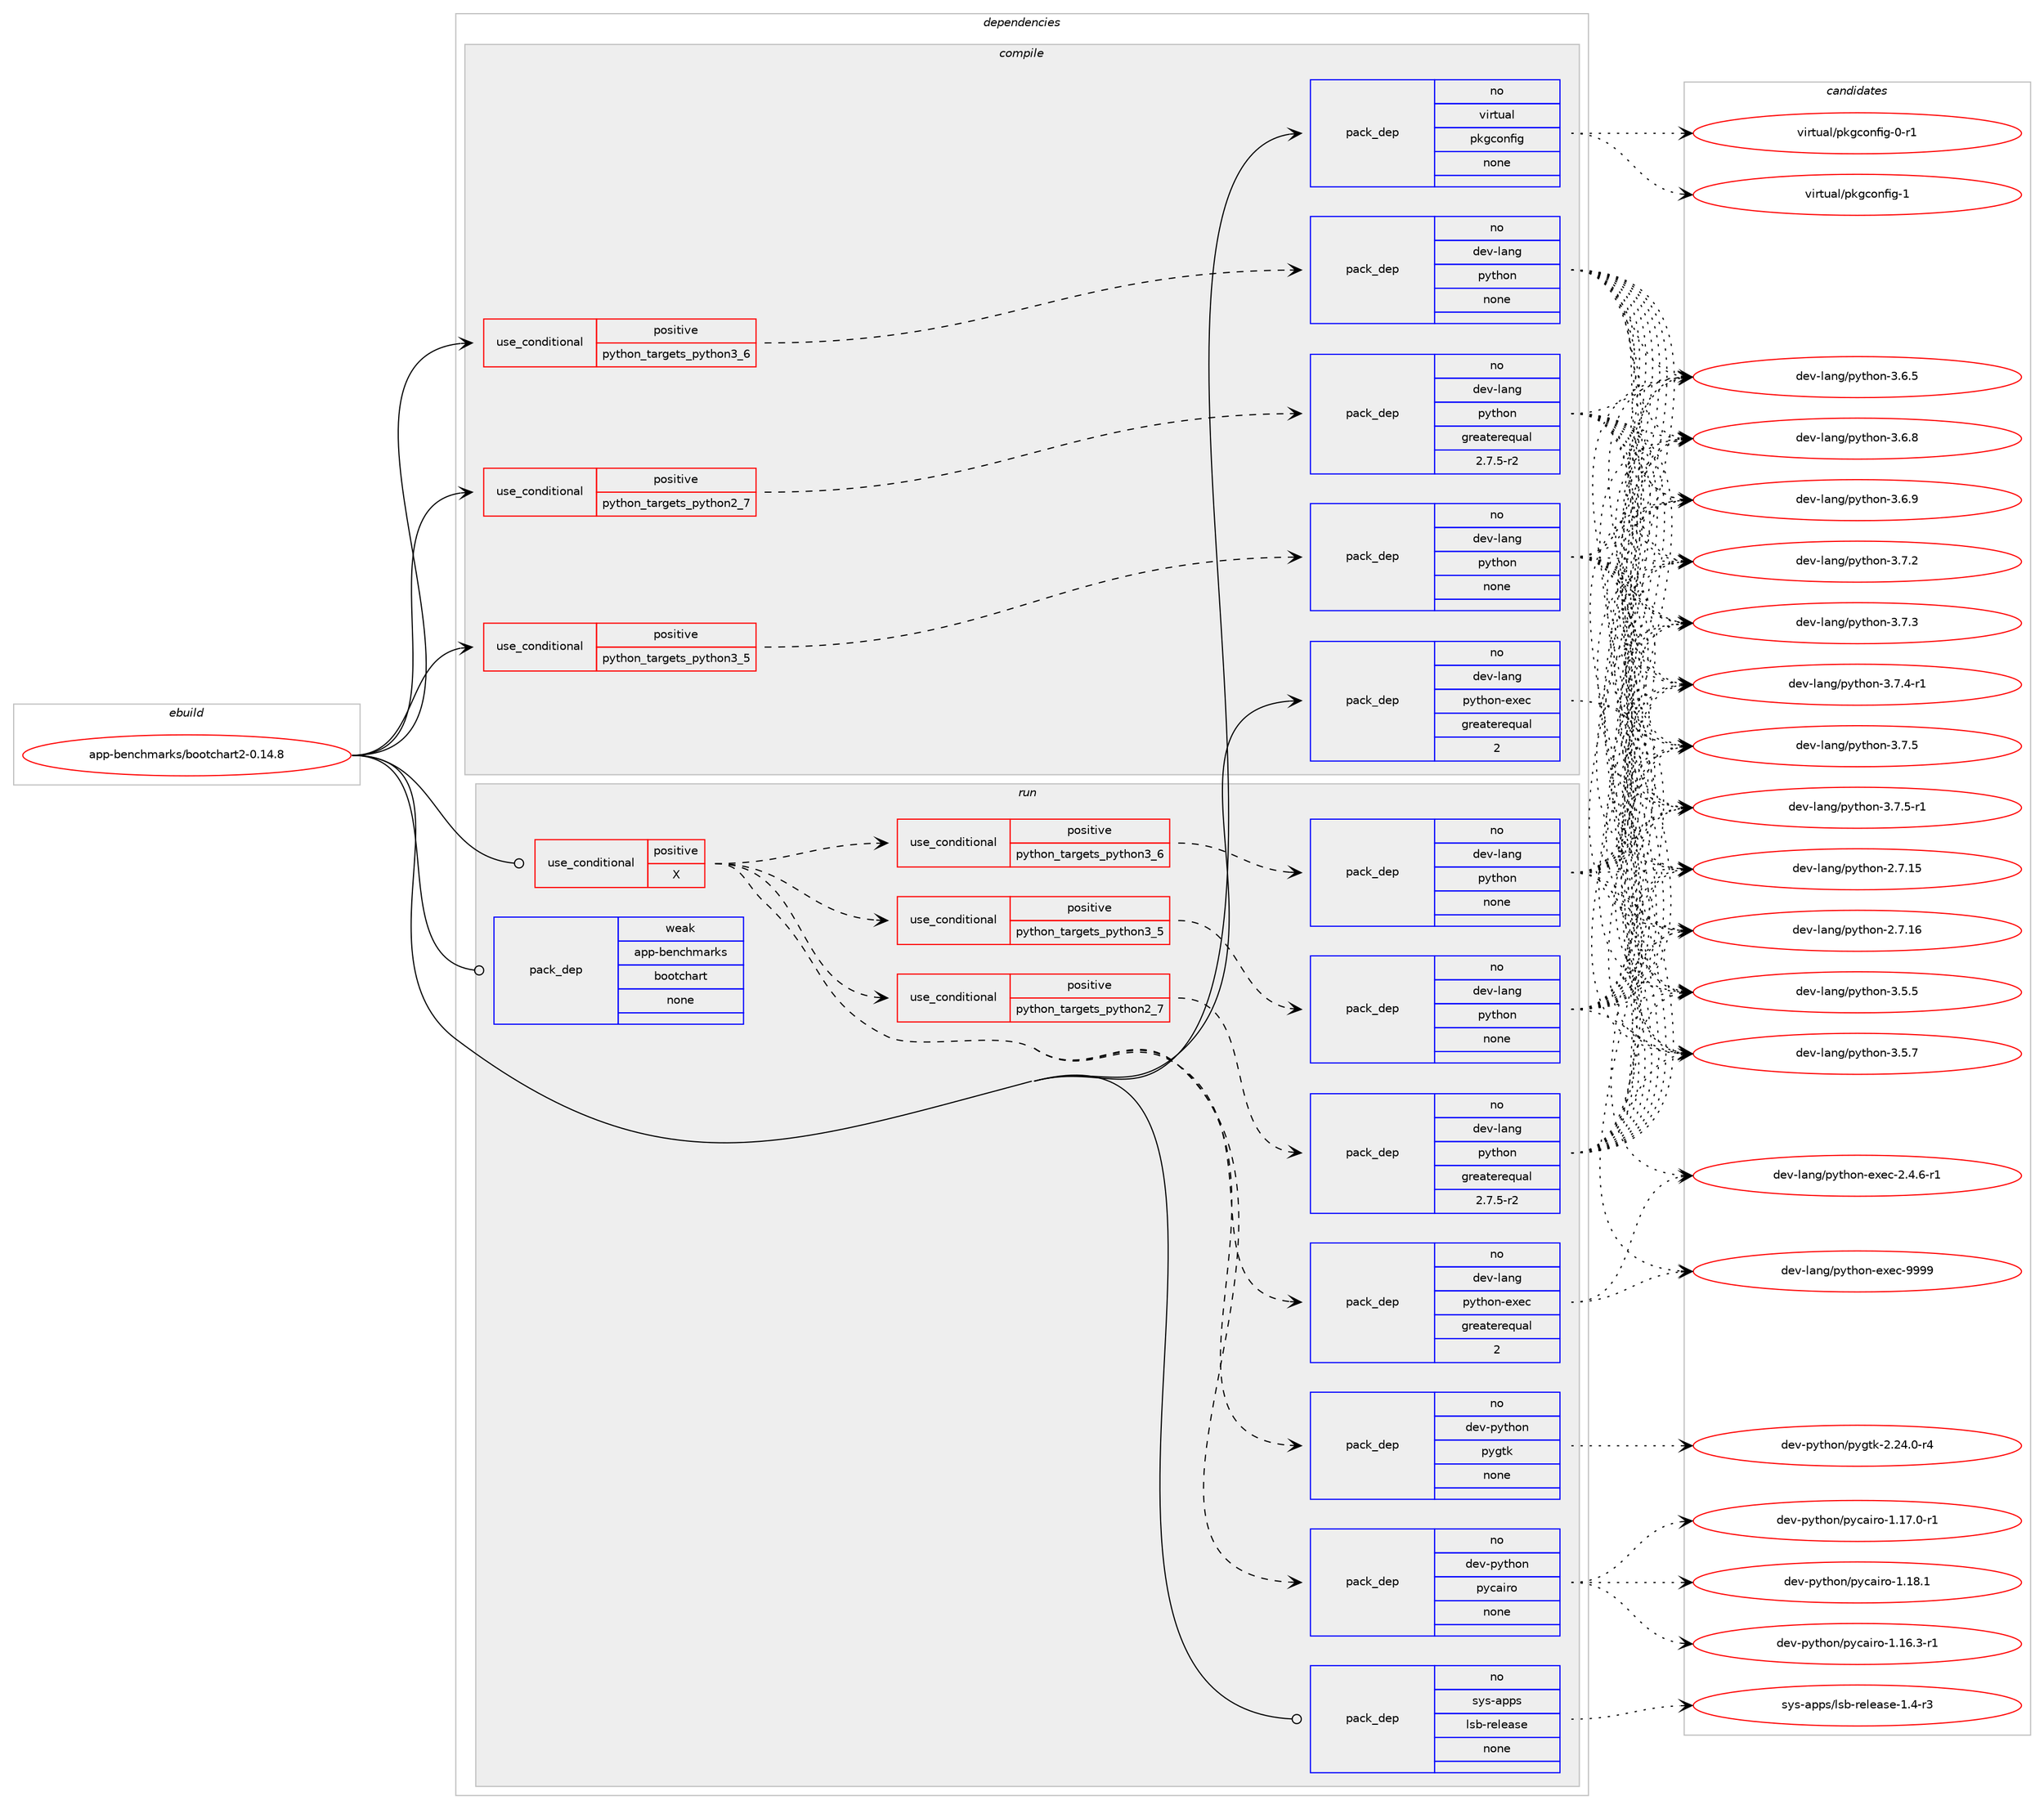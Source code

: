 digraph prolog {

# *************
# Graph options
# *************

newrank=true;
concentrate=true;
compound=true;
graph [rankdir=LR,fontname=Helvetica,fontsize=10,ranksep=1.5];#, ranksep=2.5, nodesep=0.2];
edge  [arrowhead=vee];
node  [fontname=Helvetica,fontsize=10];

# **********
# The ebuild
# **********

subgraph cluster_leftcol {
color=gray;
rank=same;
label=<<i>ebuild</i>>;
id [label="app-benchmarks/bootchart2-0.14.8", color=red, width=4, href="../app-benchmarks/bootchart2-0.14.8.svg"];
}

# ****************
# The dependencies
# ****************

subgraph cluster_midcol {
color=gray;
label=<<i>dependencies</i>>;
subgraph cluster_compile {
fillcolor="#eeeeee";
style=filled;
label=<<i>compile</i>>;
subgraph cond113463 {
dependency475394 [label=<<TABLE BORDER="0" CELLBORDER="1" CELLSPACING="0" CELLPADDING="4"><TR><TD ROWSPAN="3" CELLPADDING="10">use_conditional</TD></TR><TR><TD>positive</TD></TR><TR><TD>python_targets_python2_7</TD></TR></TABLE>>, shape=none, color=red];
subgraph pack353302 {
dependency475395 [label=<<TABLE BORDER="0" CELLBORDER="1" CELLSPACING="0" CELLPADDING="4" WIDTH="220"><TR><TD ROWSPAN="6" CELLPADDING="30">pack_dep</TD></TR><TR><TD WIDTH="110">no</TD></TR><TR><TD>dev-lang</TD></TR><TR><TD>python</TD></TR><TR><TD>greaterequal</TD></TR><TR><TD>2.7.5-r2</TD></TR></TABLE>>, shape=none, color=blue];
}
dependency475394:e -> dependency475395:w [weight=20,style="dashed",arrowhead="vee"];
}
id:e -> dependency475394:w [weight=20,style="solid",arrowhead="vee"];
subgraph cond113464 {
dependency475396 [label=<<TABLE BORDER="0" CELLBORDER="1" CELLSPACING="0" CELLPADDING="4"><TR><TD ROWSPAN="3" CELLPADDING="10">use_conditional</TD></TR><TR><TD>positive</TD></TR><TR><TD>python_targets_python3_5</TD></TR></TABLE>>, shape=none, color=red];
subgraph pack353303 {
dependency475397 [label=<<TABLE BORDER="0" CELLBORDER="1" CELLSPACING="0" CELLPADDING="4" WIDTH="220"><TR><TD ROWSPAN="6" CELLPADDING="30">pack_dep</TD></TR><TR><TD WIDTH="110">no</TD></TR><TR><TD>dev-lang</TD></TR><TR><TD>python</TD></TR><TR><TD>none</TD></TR><TR><TD></TD></TR></TABLE>>, shape=none, color=blue];
}
dependency475396:e -> dependency475397:w [weight=20,style="dashed",arrowhead="vee"];
}
id:e -> dependency475396:w [weight=20,style="solid",arrowhead="vee"];
subgraph cond113465 {
dependency475398 [label=<<TABLE BORDER="0" CELLBORDER="1" CELLSPACING="0" CELLPADDING="4"><TR><TD ROWSPAN="3" CELLPADDING="10">use_conditional</TD></TR><TR><TD>positive</TD></TR><TR><TD>python_targets_python3_6</TD></TR></TABLE>>, shape=none, color=red];
subgraph pack353304 {
dependency475399 [label=<<TABLE BORDER="0" CELLBORDER="1" CELLSPACING="0" CELLPADDING="4" WIDTH="220"><TR><TD ROWSPAN="6" CELLPADDING="30">pack_dep</TD></TR><TR><TD WIDTH="110">no</TD></TR><TR><TD>dev-lang</TD></TR><TR><TD>python</TD></TR><TR><TD>none</TD></TR><TR><TD></TD></TR></TABLE>>, shape=none, color=blue];
}
dependency475398:e -> dependency475399:w [weight=20,style="dashed",arrowhead="vee"];
}
id:e -> dependency475398:w [weight=20,style="solid",arrowhead="vee"];
subgraph pack353305 {
dependency475400 [label=<<TABLE BORDER="0" CELLBORDER="1" CELLSPACING="0" CELLPADDING="4" WIDTH="220"><TR><TD ROWSPAN="6" CELLPADDING="30">pack_dep</TD></TR><TR><TD WIDTH="110">no</TD></TR><TR><TD>dev-lang</TD></TR><TR><TD>python-exec</TD></TR><TR><TD>greaterequal</TD></TR><TR><TD>2</TD></TR></TABLE>>, shape=none, color=blue];
}
id:e -> dependency475400:w [weight=20,style="solid",arrowhead="vee"];
subgraph pack353306 {
dependency475401 [label=<<TABLE BORDER="0" CELLBORDER="1" CELLSPACING="0" CELLPADDING="4" WIDTH="220"><TR><TD ROWSPAN="6" CELLPADDING="30">pack_dep</TD></TR><TR><TD WIDTH="110">no</TD></TR><TR><TD>virtual</TD></TR><TR><TD>pkgconfig</TD></TR><TR><TD>none</TD></TR><TR><TD></TD></TR></TABLE>>, shape=none, color=blue];
}
id:e -> dependency475401:w [weight=20,style="solid",arrowhead="vee"];
}
subgraph cluster_compileandrun {
fillcolor="#eeeeee";
style=filled;
label=<<i>compile and run</i>>;
}
subgraph cluster_run {
fillcolor="#eeeeee";
style=filled;
label=<<i>run</i>>;
subgraph cond113466 {
dependency475402 [label=<<TABLE BORDER="0" CELLBORDER="1" CELLSPACING="0" CELLPADDING="4"><TR><TD ROWSPAN="3" CELLPADDING="10">use_conditional</TD></TR><TR><TD>positive</TD></TR><TR><TD>X</TD></TR></TABLE>>, shape=none, color=red];
subgraph pack353307 {
dependency475403 [label=<<TABLE BORDER="0" CELLBORDER="1" CELLSPACING="0" CELLPADDING="4" WIDTH="220"><TR><TD ROWSPAN="6" CELLPADDING="30">pack_dep</TD></TR><TR><TD WIDTH="110">no</TD></TR><TR><TD>dev-python</TD></TR><TR><TD>pycairo</TD></TR><TR><TD>none</TD></TR><TR><TD></TD></TR></TABLE>>, shape=none, color=blue];
}
dependency475402:e -> dependency475403:w [weight=20,style="dashed",arrowhead="vee"];
subgraph pack353308 {
dependency475404 [label=<<TABLE BORDER="0" CELLBORDER="1" CELLSPACING="0" CELLPADDING="4" WIDTH="220"><TR><TD ROWSPAN="6" CELLPADDING="30">pack_dep</TD></TR><TR><TD WIDTH="110">no</TD></TR><TR><TD>dev-python</TD></TR><TR><TD>pygtk</TD></TR><TR><TD>none</TD></TR><TR><TD></TD></TR></TABLE>>, shape=none, color=blue];
}
dependency475402:e -> dependency475404:w [weight=20,style="dashed",arrowhead="vee"];
subgraph cond113467 {
dependency475405 [label=<<TABLE BORDER="0" CELLBORDER="1" CELLSPACING="0" CELLPADDING="4"><TR><TD ROWSPAN="3" CELLPADDING="10">use_conditional</TD></TR><TR><TD>positive</TD></TR><TR><TD>python_targets_python2_7</TD></TR></TABLE>>, shape=none, color=red];
subgraph pack353309 {
dependency475406 [label=<<TABLE BORDER="0" CELLBORDER="1" CELLSPACING="0" CELLPADDING="4" WIDTH="220"><TR><TD ROWSPAN="6" CELLPADDING="30">pack_dep</TD></TR><TR><TD WIDTH="110">no</TD></TR><TR><TD>dev-lang</TD></TR><TR><TD>python</TD></TR><TR><TD>greaterequal</TD></TR><TR><TD>2.7.5-r2</TD></TR></TABLE>>, shape=none, color=blue];
}
dependency475405:e -> dependency475406:w [weight=20,style="dashed",arrowhead="vee"];
}
dependency475402:e -> dependency475405:w [weight=20,style="dashed",arrowhead="vee"];
subgraph cond113468 {
dependency475407 [label=<<TABLE BORDER="0" CELLBORDER="1" CELLSPACING="0" CELLPADDING="4"><TR><TD ROWSPAN="3" CELLPADDING="10">use_conditional</TD></TR><TR><TD>positive</TD></TR><TR><TD>python_targets_python3_5</TD></TR></TABLE>>, shape=none, color=red];
subgraph pack353310 {
dependency475408 [label=<<TABLE BORDER="0" CELLBORDER="1" CELLSPACING="0" CELLPADDING="4" WIDTH="220"><TR><TD ROWSPAN="6" CELLPADDING="30">pack_dep</TD></TR><TR><TD WIDTH="110">no</TD></TR><TR><TD>dev-lang</TD></TR><TR><TD>python</TD></TR><TR><TD>none</TD></TR><TR><TD></TD></TR></TABLE>>, shape=none, color=blue];
}
dependency475407:e -> dependency475408:w [weight=20,style="dashed",arrowhead="vee"];
}
dependency475402:e -> dependency475407:w [weight=20,style="dashed",arrowhead="vee"];
subgraph cond113469 {
dependency475409 [label=<<TABLE BORDER="0" CELLBORDER="1" CELLSPACING="0" CELLPADDING="4"><TR><TD ROWSPAN="3" CELLPADDING="10">use_conditional</TD></TR><TR><TD>positive</TD></TR><TR><TD>python_targets_python3_6</TD></TR></TABLE>>, shape=none, color=red];
subgraph pack353311 {
dependency475410 [label=<<TABLE BORDER="0" CELLBORDER="1" CELLSPACING="0" CELLPADDING="4" WIDTH="220"><TR><TD ROWSPAN="6" CELLPADDING="30">pack_dep</TD></TR><TR><TD WIDTH="110">no</TD></TR><TR><TD>dev-lang</TD></TR><TR><TD>python</TD></TR><TR><TD>none</TD></TR><TR><TD></TD></TR></TABLE>>, shape=none, color=blue];
}
dependency475409:e -> dependency475410:w [weight=20,style="dashed",arrowhead="vee"];
}
dependency475402:e -> dependency475409:w [weight=20,style="dashed",arrowhead="vee"];
subgraph pack353312 {
dependency475411 [label=<<TABLE BORDER="0" CELLBORDER="1" CELLSPACING="0" CELLPADDING="4" WIDTH="220"><TR><TD ROWSPAN="6" CELLPADDING="30">pack_dep</TD></TR><TR><TD WIDTH="110">no</TD></TR><TR><TD>dev-lang</TD></TR><TR><TD>python-exec</TD></TR><TR><TD>greaterequal</TD></TR><TR><TD>2</TD></TR></TABLE>>, shape=none, color=blue];
}
dependency475402:e -> dependency475411:w [weight=20,style="dashed",arrowhead="vee"];
}
id:e -> dependency475402:w [weight=20,style="solid",arrowhead="odot"];
subgraph pack353313 {
dependency475412 [label=<<TABLE BORDER="0" CELLBORDER="1" CELLSPACING="0" CELLPADDING="4" WIDTH="220"><TR><TD ROWSPAN="6" CELLPADDING="30">pack_dep</TD></TR><TR><TD WIDTH="110">no</TD></TR><TR><TD>sys-apps</TD></TR><TR><TD>lsb-release</TD></TR><TR><TD>none</TD></TR><TR><TD></TD></TR></TABLE>>, shape=none, color=blue];
}
id:e -> dependency475412:w [weight=20,style="solid",arrowhead="odot"];
subgraph pack353314 {
dependency475413 [label=<<TABLE BORDER="0" CELLBORDER="1" CELLSPACING="0" CELLPADDING="4" WIDTH="220"><TR><TD ROWSPAN="6" CELLPADDING="30">pack_dep</TD></TR><TR><TD WIDTH="110">weak</TD></TR><TR><TD>app-benchmarks</TD></TR><TR><TD>bootchart</TD></TR><TR><TD>none</TD></TR><TR><TD></TD></TR></TABLE>>, shape=none, color=blue];
}
id:e -> dependency475413:w [weight=20,style="solid",arrowhead="odot"];
}
}

# **************
# The candidates
# **************

subgraph cluster_choices {
rank=same;
color=gray;
label=<<i>candidates</i>>;

subgraph choice353302 {
color=black;
nodesep=1;
choice10010111845108971101034711212111610411111045504655464953 [label="dev-lang/python-2.7.15", color=red, width=4,href="../dev-lang/python-2.7.15.svg"];
choice10010111845108971101034711212111610411111045504655464954 [label="dev-lang/python-2.7.16", color=red, width=4,href="../dev-lang/python-2.7.16.svg"];
choice100101118451089711010347112121116104111110455146534653 [label="dev-lang/python-3.5.5", color=red, width=4,href="../dev-lang/python-3.5.5.svg"];
choice100101118451089711010347112121116104111110455146534655 [label="dev-lang/python-3.5.7", color=red, width=4,href="../dev-lang/python-3.5.7.svg"];
choice100101118451089711010347112121116104111110455146544653 [label="dev-lang/python-3.6.5", color=red, width=4,href="../dev-lang/python-3.6.5.svg"];
choice100101118451089711010347112121116104111110455146544656 [label="dev-lang/python-3.6.8", color=red, width=4,href="../dev-lang/python-3.6.8.svg"];
choice100101118451089711010347112121116104111110455146544657 [label="dev-lang/python-3.6.9", color=red, width=4,href="../dev-lang/python-3.6.9.svg"];
choice100101118451089711010347112121116104111110455146554650 [label="dev-lang/python-3.7.2", color=red, width=4,href="../dev-lang/python-3.7.2.svg"];
choice100101118451089711010347112121116104111110455146554651 [label="dev-lang/python-3.7.3", color=red, width=4,href="../dev-lang/python-3.7.3.svg"];
choice1001011184510897110103471121211161041111104551465546524511449 [label="dev-lang/python-3.7.4-r1", color=red, width=4,href="../dev-lang/python-3.7.4-r1.svg"];
choice100101118451089711010347112121116104111110455146554653 [label="dev-lang/python-3.7.5", color=red, width=4,href="../dev-lang/python-3.7.5.svg"];
choice1001011184510897110103471121211161041111104551465546534511449 [label="dev-lang/python-3.7.5-r1", color=red, width=4,href="../dev-lang/python-3.7.5-r1.svg"];
dependency475395:e -> choice10010111845108971101034711212111610411111045504655464953:w [style=dotted,weight="100"];
dependency475395:e -> choice10010111845108971101034711212111610411111045504655464954:w [style=dotted,weight="100"];
dependency475395:e -> choice100101118451089711010347112121116104111110455146534653:w [style=dotted,weight="100"];
dependency475395:e -> choice100101118451089711010347112121116104111110455146534655:w [style=dotted,weight="100"];
dependency475395:e -> choice100101118451089711010347112121116104111110455146544653:w [style=dotted,weight="100"];
dependency475395:e -> choice100101118451089711010347112121116104111110455146544656:w [style=dotted,weight="100"];
dependency475395:e -> choice100101118451089711010347112121116104111110455146544657:w [style=dotted,weight="100"];
dependency475395:e -> choice100101118451089711010347112121116104111110455146554650:w [style=dotted,weight="100"];
dependency475395:e -> choice100101118451089711010347112121116104111110455146554651:w [style=dotted,weight="100"];
dependency475395:e -> choice1001011184510897110103471121211161041111104551465546524511449:w [style=dotted,weight="100"];
dependency475395:e -> choice100101118451089711010347112121116104111110455146554653:w [style=dotted,weight="100"];
dependency475395:e -> choice1001011184510897110103471121211161041111104551465546534511449:w [style=dotted,weight="100"];
}
subgraph choice353303 {
color=black;
nodesep=1;
choice10010111845108971101034711212111610411111045504655464953 [label="dev-lang/python-2.7.15", color=red, width=4,href="../dev-lang/python-2.7.15.svg"];
choice10010111845108971101034711212111610411111045504655464954 [label="dev-lang/python-2.7.16", color=red, width=4,href="../dev-lang/python-2.7.16.svg"];
choice100101118451089711010347112121116104111110455146534653 [label="dev-lang/python-3.5.5", color=red, width=4,href="../dev-lang/python-3.5.5.svg"];
choice100101118451089711010347112121116104111110455146534655 [label="dev-lang/python-3.5.7", color=red, width=4,href="../dev-lang/python-3.5.7.svg"];
choice100101118451089711010347112121116104111110455146544653 [label="dev-lang/python-3.6.5", color=red, width=4,href="../dev-lang/python-3.6.5.svg"];
choice100101118451089711010347112121116104111110455146544656 [label="dev-lang/python-3.6.8", color=red, width=4,href="../dev-lang/python-3.6.8.svg"];
choice100101118451089711010347112121116104111110455146544657 [label="dev-lang/python-3.6.9", color=red, width=4,href="../dev-lang/python-3.6.9.svg"];
choice100101118451089711010347112121116104111110455146554650 [label="dev-lang/python-3.7.2", color=red, width=4,href="../dev-lang/python-3.7.2.svg"];
choice100101118451089711010347112121116104111110455146554651 [label="dev-lang/python-3.7.3", color=red, width=4,href="../dev-lang/python-3.7.3.svg"];
choice1001011184510897110103471121211161041111104551465546524511449 [label="dev-lang/python-3.7.4-r1", color=red, width=4,href="../dev-lang/python-3.7.4-r1.svg"];
choice100101118451089711010347112121116104111110455146554653 [label="dev-lang/python-3.7.5", color=red, width=4,href="../dev-lang/python-3.7.5.svg"];
choice1001011184510897110103471121211161041111104551465546534511449 [label="dev-lang/python-3.7.5-r1", color=red, width=4,href="../dev-lang/python-3.7.5-r1.svg"];
dependency475397:e -> choice10010111845108971101034711212111610411111045504655464953:w [style=dotted,weight="100"];
dependency475397:e -> choice10010111845108971101034711212111610411111045504655464954:w [style=dotted,weight="100"];
dependency475397:e -> choice100101118451089711010347112121116104111110455146534653:w [style=dotted,weight="100"];
dependency475397:e -> choice100101118451089711010347112121116104111110455146534655:w [style=dotted,weight="100"];
dependency475397:e -> choice100101118451089711010347112121116104111110455146544653:w [style=dotted,weight="100"];
dependency475397:e -> choice100101118451089711010347112121116104111110455146544656:w [style=dotted,weight="100"];
dependency475397:e -> choice100101118451089711010347112121116104111110455146544657:w [style=dotted,weight="100"];
dependency475397:e -> choice100101118451089711010347112121116104111110455146554650:w [style=dotted,weight="100"];
dependency475397:e -> choice100101118451089711010347112121116104111110455146554651:w [style=dotted,weight="100"];
dependency475397:e -> choice1001011184510897110103471121211161041111104551465546524511449:w [style=dotted,weight="100"];
dependency475397:e -> choice100101118451089711010347112121116104111110455146554653:w [style=dotted,weight="100"];
dependency475397:e -> choice1001011184510897110103471121211161041111104551465546534511449:w [style=dotted,weight="100"];
}
subgraph choice353304 {
color=black;
nodesep=1;
choice10010111845108971101034711212111610411111045504655464953 [label="dev-lang/python-2.7.15", color=red, width=4,href="../dev-lang/python-2.7.15.svg"];
choice10010111845108971101034711212111610411111045504655464954 [label="dev-lang/python-2.7.16", color=red, width=4,href="../dev-lang/python-2.7.16.svg"];
choice100101118451089711010347112121116104111110455146534653 [label="dev-lang/python-3.5.5", color=red, width=4,href="../dev-lang/python-3.5.5.svg"];
choice100101118451089711010347112121116104111110455146534655 [label="dev-lang/python-3.5.7", color=red, width=4,href="../dev-lang/python-3.5.7.svg"];
choice100101118451089711010347112121116104111110455146544653 [label="dev-lang/python-3.6.5", color=red, width=4,href="../dev-lang/python-3.6.5.svg"];
choice100101118451089711010347112121116104111110455146544656 [label="dev-lang/python-3.6.8", color=red, width=4,href="../dev-lang/python-3.6.8.svg"];
choice100101118451089711010347112121116104111110455146544657 [label="dev-lang/python-3.6.9", color=red, width=4,href="../dev-lang/python-3.6.9.svg"];
choice100101118451089711010347112121116104111110455146554650 [label="dev-lang/python-3.7.2", color=red, width=4,href="../dev-lang/python-3.7.2.svg"];
choice100101118451089711010347112121116104111110455146554651 [label="dev-lang/python-3.7.3", color=red, width=4,href="../dev-lang/python-3.7.3.svg"];
choice1001011184510897110103471121211161041111104551465546524511449 [label="dev-lang/python-3.7.4-r1", color=red, width=4,href="../dev-lang/python-3.7.4-r1.svg"];
choice100101118451089711010347112121116104111110455146554653 [label="dev-lang/python-3.7.5", color=red, width=4,href="../dev-lang/python-3.7.5.svg"];
choice1001011184510897110103471121211161041111104551465546534511449 [label="dev-lang/python-3.7.5-r1", color=red, width=4,href="../dev-lang/python-3.7.5-r1.svg"];
dependency475399:e -> choice10010111845108971101034711212111610411111045504655464953:w [style=dotted,weight="100"];
dependency475399:e -> choice10010111845108971101034711212111610411111045504655464954:w [style=dotted,weight="100"];
dependency475399:e -> choice100101118451089711010347112121116104111110455146534653:w [style=dotted,weight="100"];
dependency475399:e -> choice100101118451089711010347112121116104111110455146534655:w [style=dotted,weight="100"];
dependency475399:e -> choice100101118451089711010347112121116104111110455146544653:w [style=dotted,weight="100"];
dependency475399:e -> choice100101118451089711010347112121116104111110455146544656:w [style=dotted,weight="100"];
dependency475399:e -> choice100101118451089711010347112121116104111110455146544657:w [style=dotted,weight="100"];
dependency475399:e -> choice100101118451089711010347112121116104111110455146554650:w [style=dotted,weight="100"];
dependency475399:e -> choice100101118451089711010347112121116104111110455146554651:w [style=dotted,weight="100"];
dependency475399:e -> choice1001011184510897110103471121211161041111104551465546524511449:w [style=dotted,weight="100"];
dependency475399:e -> choice100101118451089711010347112121116104111110455146554653:w [style=dotted,weight="100"];
dependency475399:e -> choice1001011184510897110103471121211161041111104551465546534511449:w [style=dotted,weight="100"];
}
subgraph choice353305 {
color=black;
nodesep=1;
choice10010111845108971101034711212111610411111045101120101994550465246544511449 [label="dev-lang/python-exec-2.4.6-r1", color=red, width=4,href="../dev-lang/python-exec-2.4.6-r1.svg"];
choice10010111845108971101034711212111610411111045101120101994557575757 [label="dev-lang/python-exec-9999", color=red, width=4,href="../dev-lang/python-exec-9999.svg"];
dependency475400:e -> choice10010111845108971101034711212111610411111045101120101994550465246544511449:w [style=dotted,weight="100"];
dependency475400:e -> choice10010111845108971101034711212111610411111045101120101994557575757:w [style=dotted,weight="100"];
}
subgraph choice353306 {
color=black;
nodesep=1;
choice11810511411611797108471121071039911111010210510345484511449 [label="virtual/pkgconfig-0-r1", color=red, width=4,href="../virtual/pkgconfig-0-r1.svg"];
choice1181051141161179710847112107103991111101021051034549 [label="virtual/pkgconfig-1", color=red, width=4,href="../virtual/pkgconfig-1.svg"];
dependency475401:e -> choice11810511411611797108471121071039911111010210510345484511449:w [style=dotted,weight="100"];
dependency475401:e -> choice1181051141161179710847112107103991111101021051034549:w [style=dotted,weight="100"];
}
subgraph choice353307 {
color=black;
nodesep=1;
choice10010111845112121116104111110471121219997105114111454946495446514511449 [label="dev-python/pycairo-1.16.3-r1", color=red, width=4,href="../dev-python/pycairo-1.16.3-r1.svg"];
choice10010111845112121116104111110471121219997105114111454946495546484511449 [label="dev-python/pycairo-1.17.0-r1", color=red, width=4,href="../dev-python/pycairo-1.17.0-r1.svg"];
choice1001011184511212111610411111047112121999710511411145494649564649 [label="dev-python/pycairo-1.18.1", color=red, width=4,href="../dev-python/pycairo-1.18.1.svg"];
dependency475403:e -> choice10010111845112121116104111110471121219997105114111454946495446514511449:w [style=dotted,weight="100"];
dependency475403:e -> choice10010111845112121116104111110471121219997105114111454946495546484511449:w [style=dotted,weight="100"];
dependency475403:e -> choice1001011184511212111610411111047112121999710511411145494649564649:w [style=dotted,weight="100"];
}
subgraph choice353308 {
color=black;
nodesep=1;
choice1001011184511212111610411111047112121103116107455046505246484511452 [label="dev-python/pygtk-2.24.0-r4", color=red, width=4,href="../dev-python/pygtk-2.24.0-r4.svg"];
dependency475404:e -> choice1001011184511212111610411111047112121103116107455046505246484511452:w [style=dotted,weight="100"];
}
subgraph choice353309 {
color=black;
nodesep=1;
choice10010111845108971101034711212111610411111045504655464953 [label="dev-lang/python-2.7.15", color=red, width=4,href="../dev-lang/python-2.7.15.svg"];
choice10010111845108971101034711212111610411111045504655464954 [label="dev-lang/python-2.7.16", color=red, width=4,href="../dev-lang/python-2.7.16.svg"];
choice100101118451089711010347112121116104111110455146534653 [label="dev-lang/python-3.5.5", color=red, width=4,href="../dev-lang/python-3.5.5.svg"];
choice100101118451089711010347112121116104111110455146534655 [label="dev-lang/python-3.5.7", color=red, width=4,href="../dev-lang/python-3.5.7.svg"];
choice100101118451089711010347112121116104111110455146544653 [label="dev-lang/python-3.6.5", color=red, width=4,href="../dev-lang/python-3.6.5.svg"];
choice100101118451089711010347112121116104111110455146544656 [label="dev-lang/python-3.6.8", color=red, width=4,href="../dev-lang/python-3.6.8.svg"];
choice100101118451089711010347112121116104111110455146544657 [label="dev-lang/python-3.6.9", color=red, width=4,href="../dev-lang/python-3.6.9.svg"];
choice100101118451089711010347112121116104111110455146554650 [label="dev-lang/python-3.7.2", color=red, width=4,href="../dev-lang/python-3.7.2.svg"];
choice100101118451089711010347112121116104111110455146554651 [label="dev-lang/python-3.7.3", color=red, width=4,href="../dev-lang/python-3.7.3.svg"];
choice1001011184510897110103471121211161041111104551465546524511449 [label="dev-lang/python-3.7.4-r1", color=red, width=4,href="../dev-lang/python-3.7.4-r1.svg"];
choice100101118451089711010347112121116104111110455146554653 [label="dev-lang/python-3.7.5", color=red, width=4,href="../dev-lang/python-3.7.5.svg"];
choice1001011184510897110103471121211161041111104551465546534511449 [label="dev-lang/python-3.7.5-r1", color=red, width=4,href="../dev-lang/python-3.7.5-r1.svg"];
dependency475406:e -> choice10010111845108971101034711212111610411111045504655464953:w [style=dotted,weight="100"];
dependency475406:e -> choice10010111845108971101034711212111610411111045504655464954:w [style=dotted,weight="100"];
dependency475406:e -> choice100101118451089711010347112121116104111110455146534653:w [style=dotted,weight="100"];
dependency475406:e -> choice100101118451089711010347112121116104111110455146534655:w [style=dotted,weight="100"];
dependency475406:e -> choice100101118451089711010347112121116104111110455146544653:w [style=dotted,weight="100"];
dependency475406:e -> choice100101118451089711010347112121116104111110455146544656:w [style=dotted,weight="100"];
dependency475406:e -> choice100101118451089711010347112121116104111110455146544657:w [style=dotted,weight="100"];
dependency475406:e -> choice100101118451089711010347112121116104111110455146554650:w [style=dotted,weight="100"];
dependency475406:e -> choice100101118451089711010347112121116104111110455146554651:w [style=dotted,weight="100"];
dependency475406:e -> choice1001011184510897110103471121211161041111104551465546524511449:w [style=dotted,weight="100"];
dependency475406:e -> choice100101118451089711010347112121116104111110455146554653:w [style=dotted,weight="100"];
dependency475406:e -> choice1001011184510897110103471121211161041111104551465546534511449:w [style=dotted,weight="100"];
}
subgraph choice353310 {
color=black;
nodesep=1;
choice10010111845108971101034711212111610411111045504655464953 [label="dev-lang/python-2.7.15", color=red, width=4,href="../dev-lang/python-2.7.15.svg"];
choice10010111845108971101034711212111610411111045504655464954 [label="dev-lang/python-2.7.16", color=red, width=4,href="../dev-lang/python-2.7.16.svg"];
choice100101118451089711010347112121116104111110455146534653 [label="dev-lang/python-3.5.5", color=red, width=4,href="../dev-lang/python-3.5.5.svg"];
choice100101118451089711010347112121116104111110455146534655 [label="dev-lang/python-3.5.7", color=red, width=4,href="../dev-lang/python-3.5.7.svg"];
choice100101118451089711010347112121116104111110455146544653 [label="dev-lang/python-3.6.5", color=red, width=4,href="../dev-lang/python-3.6.5.svg"];
choice100101118451089711010347112121116104111110455146544656 [label="dev-lang/python-3.6.8", color=red, width=4,href="../dev-lang/python-3.6.8.svg"];
choice100101118451089711010347112121116104111110455146544657 [label="dev-lang/python-3.6.9", color=red, width=4,href="../dev-lang/python-3.6.9.svg"];
choice100101118451089711010347112121116104111110455146554650 [label="dev-lang/python-3.7.2", color=red, width=4,href="../dev-lang/python-3.7.2.svg"];
choice100101118451089711010347112121116104111110455146554651 [label="dev-lang/python-3.7.3", color=red, width=4,href="../dev-lang/python-3.7.3.svg"];
choice1001011184510897110103471121211161041111104551465546524511449 [label="dev-lang/python-3.7.4-r1", color=red, width=4,href="../dev-lang/python-3.7.4-r1.svg"];
choice100101118451089711010347112121116104111110455146554653 [label="dev-lang/python-3.7.5", color=red, width=4,href="../dev-lang/python-3.7.5.svg"];
choice1001011184510897110103471121211161041111104551465546534511449 [label="dev-lang/python-3.7.5-r1", color=red, width=4,href="../dev-lang/python-3.7.5-r1.svg"];
dependency475408:e -> choice10010111845108971101034711212111610411111045504655464953:w [style=dotted,weight="100"];
dependency475408:e -> choice10010111845108971101034711212111610411111045504655464954:w [style=dotted,weight="100"];
dependency475408:e -> choice100101118451089711010347112121116104111110455146534653:w [style=dotted,weight="100"];
dependency475408:e -> choice100101118451089711010347112121116104111110455146534655:w [style=dotted,weight="100"];
dependency475408:e -> choice100101118451089711010347112121116104111110455146544653:w [style=dotted,weight="100"];
dependency475408:e -> choice100101118451089711010347112121116104111110455146544656:w [style=dotted,weight="100"];
dependency475408:e -> choice100101118451089711010347112121116104111110455146544657:w [style=dotted,weight="100"];
dependency475408:e -> choice100101118451089711010347112121116104111110455146554650:w [style=dotted,weight="100"];
dependency475408:e -> choice100101118451089711010347112121116104111110455146554651:w [style=dotted,weight="100"];
dependency475408:e -> choice1001011184510897110103471121211161041111104551465546524511449:w [style=dotted,weight="100"];
dependency475408:e -> choice100101118451089711010347112121116104111110455146554653:w [style=dotted,weight="100"];
dependency475408:e -> choice1001011184510897110103471121211161041111104551465546534511449:w [style=dotted,weight="100"];
}
subgraph choice353311 {
color=black;
nodesep=1;
choice10010111845108971101034711212111610411111045504655464953 [label="dev-lang/python-2.7.15", color=red, width=4,href="../dev-lang/python-2.7.15.svg"];
choice10010111845108971101034711212111610411111045504655464954 [label="dev-lang/python-2.7.16", color=red, width=4,href="../dev-lang/python-2.7.16.svg"];
choice100101118451089711010347112121116104111110455146534653 [label="dev-lang/python-3.5.5", color=red, width=4,href="../dev-lang/python-3.5.5.svg"];
choice100101118451089711010347112121116104111110455146534655 [label="dev-lang/python-3.5.7", color=red, width=4,href="../dev-lang/python-3.5.7.svg"];
choice100101118451089711010347112121116104111110455146544653 [label="dev-lang/python-3.6.5", color=red, width=4,href="../dev-lang/python-3.6.5.svg"];
choice100101118451089711010347112121116104111110455146544656 [label="dev-lang/python-3.6.8", color=red, width=4,href="../dev-lang/python-3.6.8.svg"];
choice100101118451089711010347112121116104111110455146544657 [label="dev-lang/python-3.6.9", color=red, width=4,href="../dev-lang/python-3.6.9.svg"];
choice100101118451089711010347112121116104111110455146554650 [label="dev-lang/python-3.7.2", color=red, width=4,href="../dev-lang/python-3.7.2.svg"];
choice100101118451089711010347112121116104111110455146554651 [label="dev-lang/python-3.7.3", color=red, width=4,href="../dev-lang/python-3.7.3.svg"];
choice1001011184510897110103471121211161041111104551465546524511449 [label="dev-lang/python-3.7.4-r1", color=red, width=4,href="../dev-lang/python-3.7.4-r1.svg"];
choice100101118451089711010347112121116104111110455146554653 [label="dev-lang/python-3.7.5", color=red, width=4,href="../dev-lang/python-3.7.5.svg"];
choice1001011184510897110103471121211161041111104551465546534511449 [label="dev-lang/python-3.7.5-r1", color=red, width=4,href="../dev-lang/python-3.7.5-r1.svg"];
dependency475410:e -> choice10010111845108971101034711212111610411111045504655464953:w [style=dotted,weight="100"];
dependency475410:e -> choice10010111845108971101034711212111610411111045504655464954:w [style=dotted,weight="100"];
dependency475410:e -> choice100101118451089711010347112121116104111110455146534653:w [style=dotted,weight="100"];
dependency475410:e -> choice100101118451089711010347112121116104111110455146534655:w [style=dotted,weight="100"];
dependency475410:e -> choice100101118451089711010347112121116104111110455146544653:w [style=dotted,weight="100"];
dependency475410:e -> choice100101118451089711010347112121116104111110455146544656:w [style=dotted,weight="100"];
dependency475410:e -> choice100101118451089711010347112121116104111110455146544657:w [style=dotted,weight="100"];
dependency475410:e -> choice100101118451089711010347112121116104111110455146554650:w [style=dotted,weight="100"];
dependency475410:e -> choice100101118451089711010347112121116104111110455146554651:w [style=dotted,weight="100"];
dependency475410:e -> choice1001011184510897110103471121211161041111104551465546524511449:w [style=dotted,weight="100"];
dependency475410:e -> choice100101118451089711010347112121116104111110455146554653:w [style=dotted,weight="100"];
dependency475410:e -> choice1001011184510897110103471121211161041111104551465546534511449:w [style=dotted,weight="100"];
}
subgraph choice353312 {
color=black;
nodesep=1;
choice10010111845108971101034711212111610411111045101120101994550465246544511449 [label="dev-lang/python-exec-2.4.6-r1", color=red, width=4,href="../dev-lang/python-exec-2.4.6-r1.svg"];
choice10010111845108971101034711212111610411111045101120101994557575757 [label="dev-lang/python-exec-9999", color=red, width=4,href="../dev-lang/python-exec-9999.svg"];
dependency475411:e -> choice10010111845108971101034711212111610411111045101120101994550465246544511449:w [style=dotted,weight="100"];
dependency475411:e -> choice10010111845108971101034711212111610411111045101120101994557575757:w [style=dotted,weight="100"];
}
subgraph choice353313 {
color=black;
nodesep=1;
choice115121115459711211211547108115984511410110810197115101454946524511451 [label="sys-apps/lsb-release-1.4-r3", color=red, width=4,href="../sys-apps/lsb-release-1.4-r3.svg"];
dependency475412:e -> choice115121115459711211211547108115984511410110810197115101454946524511451:w [style=dotted,weight="100"];
}
subgraph choice353314 {
color=black;
nodesep=1;
}
}

}
